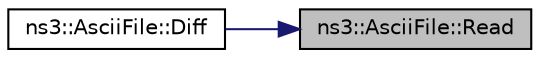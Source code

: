 digraph "ns3::AsciiFile::Read"
{
 // LATEX_PDF_SIZE
  edge [fontname="Helvetica",fontsize="10",labelfontname="Helvetica",labelfontsize="10"];
  node [fontname="Helvetica",fontsize="10",shape=record];
  rankdir="RL";
  Node1 [label="ns3::AsciiFile::Read",height=0.2,width=0.4,color="black", fillcolor="grey75", style="filled", fontcolor="black",tooltip="Read next line from file."];
  Node1 -> Node2 [dir="back",color="midnightblue",fontsize="10",style="solid",fontname="Helvetica"];
  Node2 [label="ns3::AsciiFile::Diff",height=0.2,width=0.4,color="black", fillcolor="white", style="filled",URL="$classns3_1_1_ascii_file.html#a49e6f6ba09c38555aabddde5b2f3ffda",tooltip="Compare two ASCII files line-by-line."];
}
